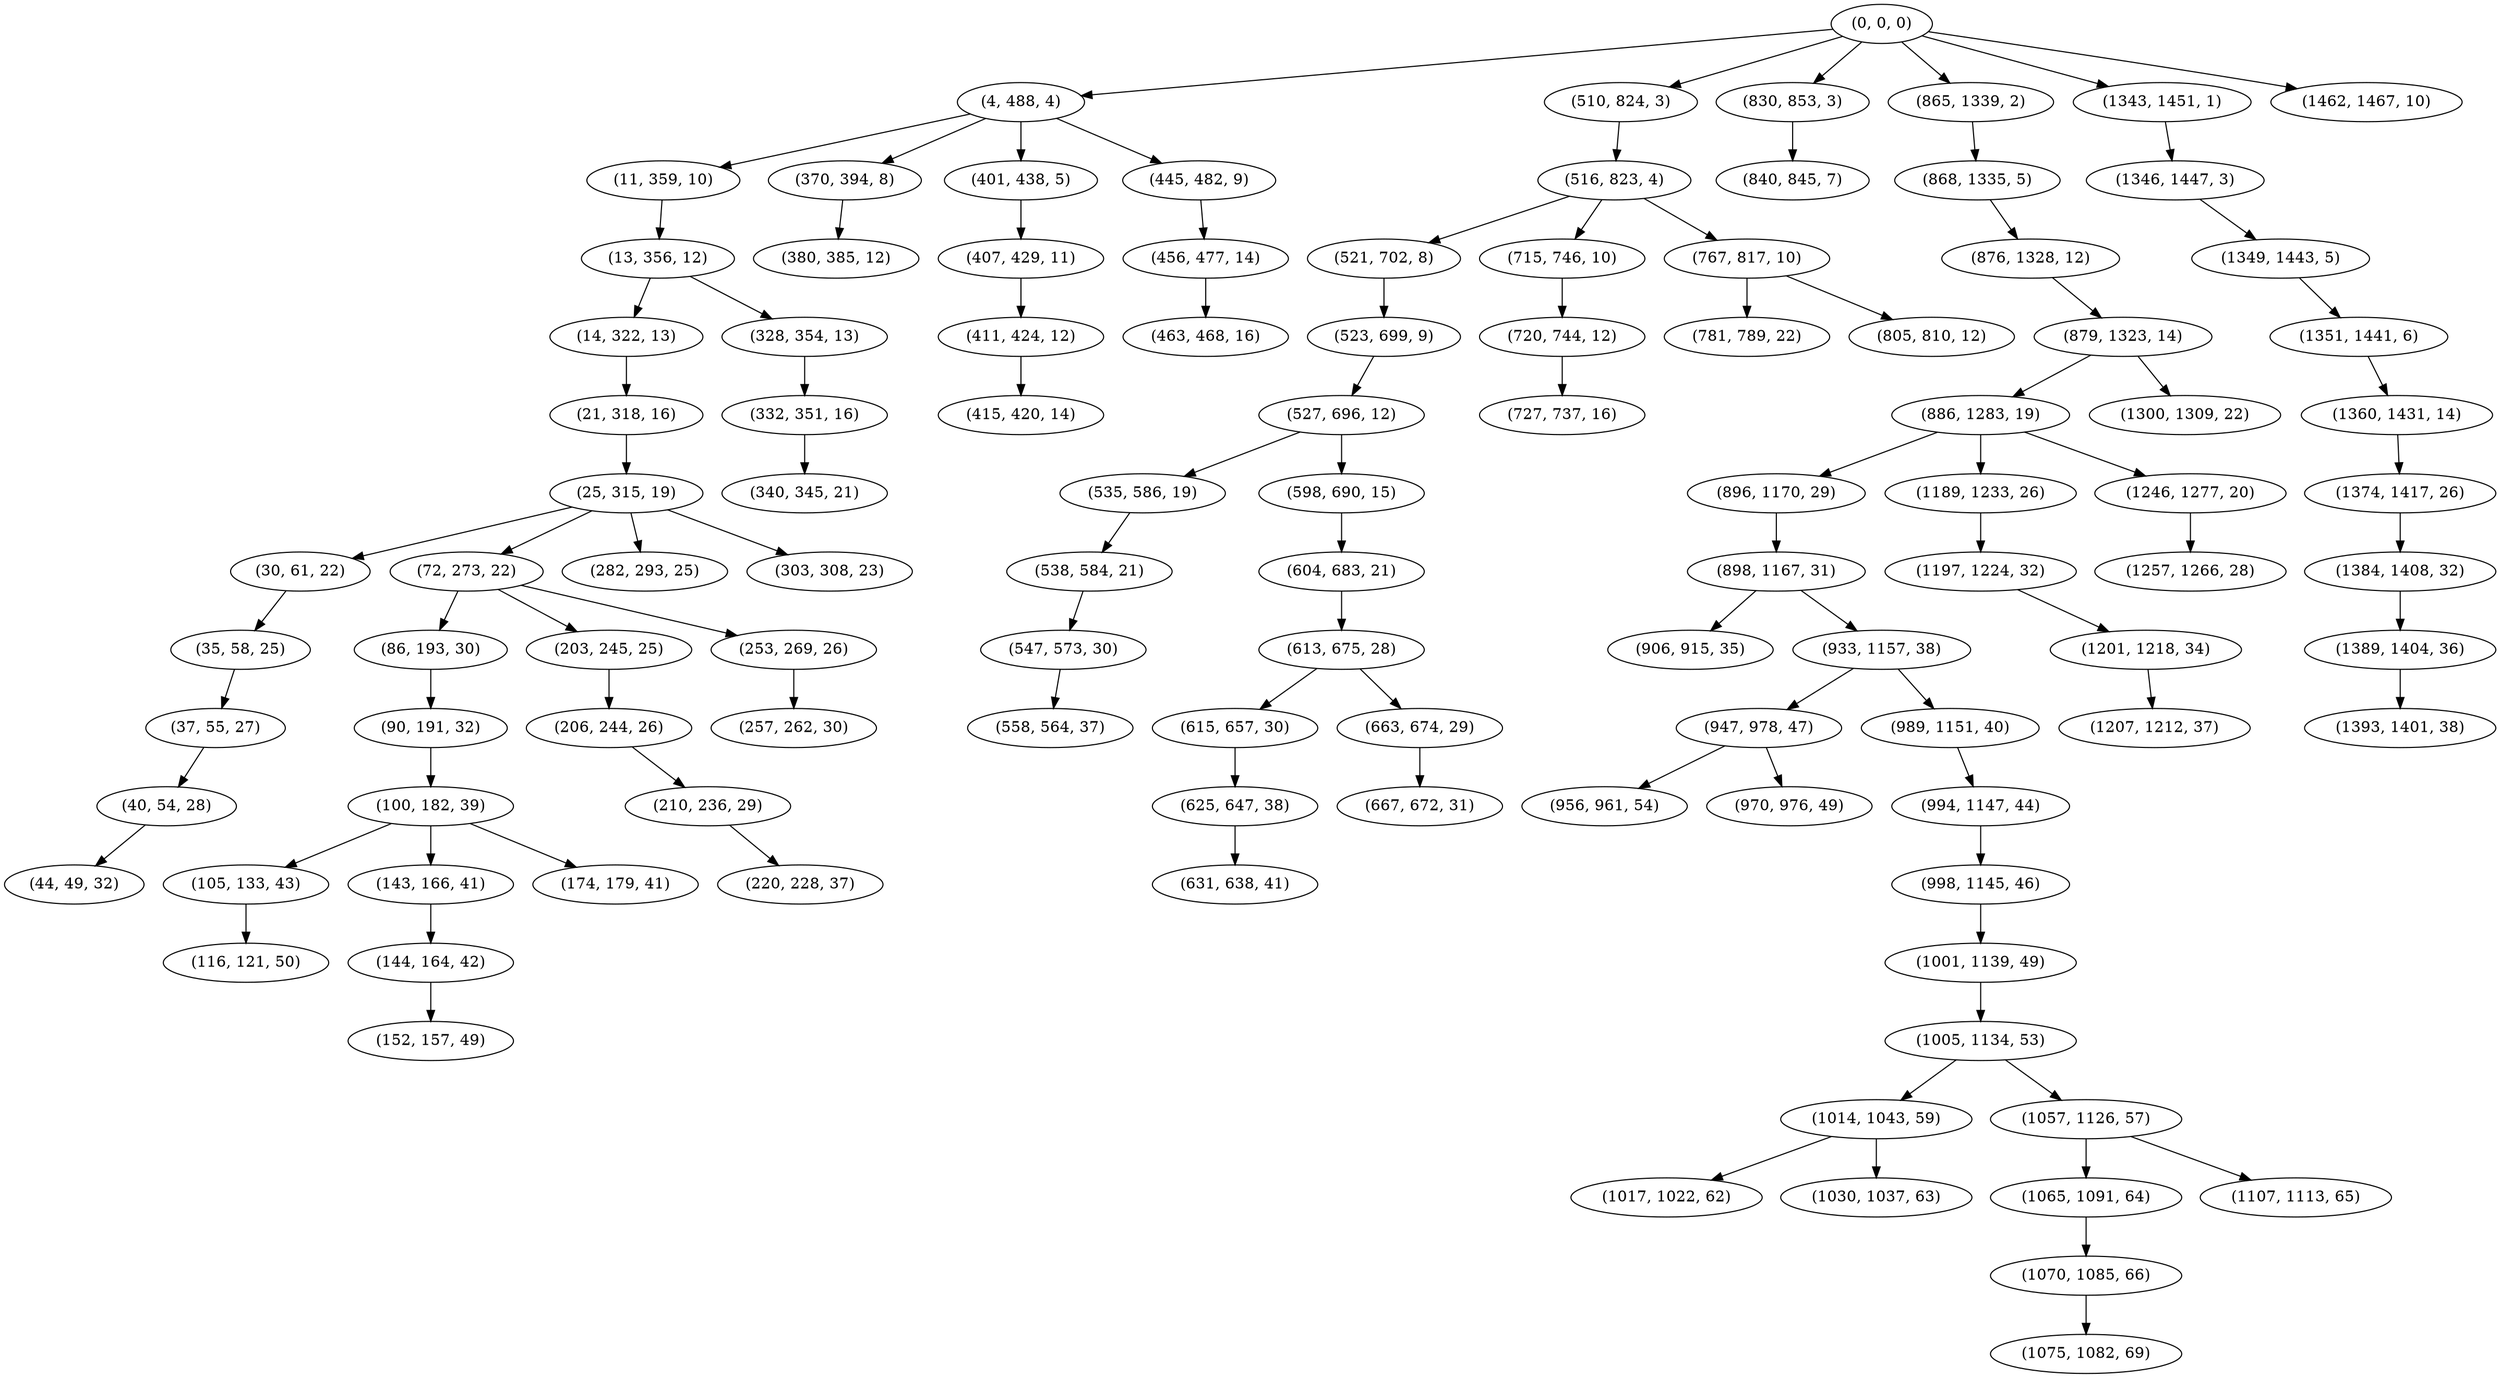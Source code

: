 digraph tree {
    "(0, 0, 0)";
    "(4, 488, 4)";
    "(11, 359, 10)";
    "(13, 356, 12)";
    "(14, 322, 13)";
    "(21, 318, 16)";
    "(25, 315, 19)";
    "(30, 61, 22)";
    "(35, 58, 25)";
    "(37, 55, 27)";
    "(40, 54, 28)";
    "(44, 49, 32)";
    "(72, 273, 22)";
    "(86, 193, 30)";
    "(90, 191, 32)";
    "(100, 182, 39)";
    "(105, 133, 43)";
    "(116, 121, 50)";
    "(143, 166, 41)";
    "(144, 164, 42)";
    "(152, 157, 49)";
    "(174, 179, 41)";
    "(203, 245, 25)";
    "(206, 244, 26)";
    "(210, 236, 29)";
    "(220, 228, 37)";
    "(253, 269, 26)";
    "(257, 262, 30)";
    "(282, 293, 25)";
    "(303, 308, 23)";
    "(328, 354, 13)";
    "(332, 351, 16)";
    "(340, 345, 21)";
    "(370, 394, 8)";
    "(380, 385, 12)";
    "(401, 438, 5)";
    "(407, 429, 11)";
    "(411, 424, 12)";
    "(415, 420, 14)";
    "(445, 482, 9)";
    "(456, 477, 14)";
    "(463, 468, 16)";
    "(510, 824, 3)";
    "(516, 823, 4)";
    "(521, 702, 8)";
    "(523, 699, 9)";
    "(527, 696, 12)";
    "(535, 586, 19)";
    "(538, 584, 21)";
    "(547, 573, 30)";
    "(558, 564, 37)";
    "(598, 690, 15)";
    "(604, 683, 21)";
    "(613, 675, 28)";
    "(615, 657, 30)";
    "(625, 647, 38)";
    "(631, 638, 41)";
    "(663, 674, 29)";
    "(667, 672, 31)";
    "(715, 746, 10)";
    "(720, 744, 12)";
    "(727, 737, 16)";
    "(767, 817, 10)";
    "(781, 789, 22)";
    "(805, 810, 12)";
    "(830, 853, 3)";
    "(840, 845, 7)";
    "(865, 1339, 2)";
    "(868, 1335, 5)";
    "(876, 1328, 12)";
    "(879, 1323, 14)";
    "(886, 1283, 19)";
    "(896, 1170, 29)";
    "(898, 1167, 31)";
    "(906, 915, 35)";
    "(933, 1157, 38)";
    "(947, 978, 47)";
    "(956, 961, 54)";
    "(970, 976, 49)";
    "(989, 1151, 40)";
    "(994, 1147, 44)";
    "(998, 1145, 46)";
    "(1001, 1139, 49)";
    "(1005, 1134, 53)";
    "(1014, 1043, 59)";
    "(1017, 1022, 62)";
    "(1030, 1037, 63)";
    "(1057, 1126, 57)";
    "(1065, 1091, 64)";
    "(1070, 1085, 66)";
    "(1075, 1082, 69)";
    "(1107, 1113, 65)";
    "(1189, 1233, 26)";
    "(1197, 1224, 32)";
    "(1201, 1218, 34)";
    "(1207, 1212, 37)";
    "(1246, 1277, 20)";
    "(1257, 1266, 28)";
    "(1300, 1309, 22)";
    "(1343, 1451, 1)";
    "(1346, 1447, 3)";
    "(1349, 1443, 5)";
    "(1351, 1441, 6)";
    "(1360, 1431, 14)";
    "(1374, 1417, 26)";
    "(1384, 1408, 32)";
    "(1389, 1404, 36)";
    "(1393, 1401, 38)";
    "(1462, 1467, 10)";
    "(0, 0, 0)" -> "(4, 488, 4)";
    "(0, 0, 0)" -> "(510, 824, 3)";
    "(0, 0, 0)" -> "(830, 853, 3)";
    "(0, 0, 0)" -> "(865, 1339, 2)";
    "(0, 0, 0)" -> "(1343, 1451, 1)";
    "(0, 0, 0)" -> "(1462, 1467, 10)";
    "(4, 488, 4)" -> "(11, 359, 10)";
    "(4, 488, 4)" -> "(370, 394, 8)";
    "(4, 488, 4)" -> "(401, 438, 5)";
    "(4, 488, 4)" -> "(445, 482, 9)";
    "(11, 359, 10)" -> "(13, 356, 12)";
    "(13, 356, 12)" -> "(14, 322, 13)";
    "(13, 356, 12)" -> "(328, 354, 13)";
    "(14, 322, 13)" -> "(21, 318, 16)";
    "(21, 318, 16)" -> "(25, 315, 19)";
    "(25, 315, 19)" -> "(30, 61, 22)";
    "(25, 315, 19)" -> "(72, 273, 22)";
    "(25, 315, 19)" -> "(282, 293, 25)";
    "(25, 315, 19)" -> "(303, 308, 23)";
    "(30, 61, 22)" -> "(35, 58, 25)";
    "(35, 58, 25)" -> "(37, 55, 27)";
    "(37, 55, 27)" -> "(40, 54, 28)";
    "(40, 54, 28)" -> "(44, 49, 32)";
    "(72, 273, 22)" -> "(86, 193, 30)";
    "(72, 273, 22)" -> "(203, 245, 25)";
    "(72, 273, 22)" -> "(253, 269, 26)";
    "(86, 193, 30)" -> "(90, 191, 32)";
    "(90, 191, 32)" -> "(100, 182, 39)";
    "(100, 182, 39)" -> "(105, 133, 43)";
    "(100, 182, 39)" -> "(143, 166, 41)";
    "(100, 182, 39)" -> "(174, 179, 41)";
    "(105, 133, 43)" -> "(116, 121, 50)";
    "(143, 166, 41)" -> "(144, 164, 42)";
    "(144, 164, 42)" -> "(152, 157, 49)";
    "(203, 245, 25)" -> "(206, 244, 26)";
    "(206, 244, 26)" -> "(210, 236, 29)";
    "(210, 236, 29)" -> "(220, 228, 37)";
    "(253, 269, 26)" -> "(257, 262, 30)";
    "(328, 354, 13)" -> "(332, 351, 16)";
    "(332, 351, 16)" -> "(340, 345, 21)";
    "(370, 394, 8)" -> "(380, 385, 12)";
    "(401, 438, 5)" -> "(407, 429, 11)";
    "(407, 429, 11)" -> "(411, 424, 12)";
    "(411, 424, 12)" -> "(415, 420, 14)";
    "(445, 482, 9)" -> "(456, 477, 14)";
    "(456, 477, 14)" -> "(463, 468, 16)";
    "(510, 824, 3)" -> "(516, 823, 4)";
    "(516, 823, 4)" -> "(521, 702, 8)";
    "(516, 823, 4)" -> "(715, 746, 10)";
    "(516, 823, 4)" -> "(767, 817, 10)";
    "(521, 702, 8)" -> "(523, 699, 9)";
    "(523, 699, 9)" -> "(527, 696, 12)";
    "(527, 696, 12)" -> "(535, 586, 19)";
    "(527, 696, 12)" -> "(598, 690, 15)";
    "(535, 586, 19)" -> "(538, 584, 21)";
    "(538, 584, 21)" -> "(547, 573, 30)";
    "(547, 573, 30)" -> "(558, 564, 37)";
    "(598, 690, 15)" -> "(604, 683, 21)";
    "(604, 683, 21)" -> "(613, 675, 28)";
    "(613, 675, 28)" -> "(615, 657, 30)";
    "(613, 675, 28)" -> "(663, 674, 29)";
    "(615, 657, 30)" -> "(625, 647, 38)";
    "(625, 647, 38)" -> "(631, 638, 41)";
    "(663, 674, 29)" -> "(667, 672, 31)";
    "(715, 746, 10)" -> "(720, 744, 12)";
    "(720, 744, 12)" -> "(727, 737, 16)";
    "(767, 817, 10)" -> "(781, 789, 22)";
    "(767, 817, 10)" -> "(805, 810, 12)";
    "(830, 853, 3)" -> "(840, 845, 7)";
    "(865, 1339, 2)" -> "(868, 1335, 5)";
    "(868, 1335, 5)" -> "(876, 1328, 12)";
    "(876, 1328, 12)" -> "(879, 1323, 14)";
    "(879, 1323, 14)" -> "(886, 1283, 19)";
    "(879, 1323, 14)" -> "(1300, 1309, 22)";
    "(886, 1283, 19)" -> "(896, 1170, 29)";
    "(886, 1283, 19)" -> "(1189, 1233, 26)";
    "(886, 1283, 19)" -> "(1246, 1277, 20)";
    "(896, 1170, 29)" -> "(898, 1167, 31)";
    "(898, 1167, 31)" -> "(906, 915, 35)";
    "(898, 1167, 31)" -> "(933, 1157, 38)";
    "(933, 1157, 38)" -> "(947, 978, 47)";
    "(933, 1157, 38)" -> "(989, 1151, 40)";
    "(947, 978, 47)" -> "(956, 961, 54)";
    "(947, 978, 47)" -> "(970, 976, 49)";
    "(989, 1151, 40)" -> "(994, 1147, 44)";
    "(994, 1147, 44)" -> "(998, 1145, 46)";
    "(998, 1145, 46)" -> "(1001, 1139, 49)";
    "(1001, 1139, 49)" -> "(1005, 1134, 53)";
    "(1005, 1134, 53)" -> "(1014, 1043, 59)";
    "(1005, 1134, 53)" -> "(1057, 1126, 57)";
    "(1014, 1043, 59)" -> "(1017, 1022, 62)";
    "(1014, 1043, 59)" -> "(1030, 1037, 63)";
    "(1057, 1126, 57)" -> "(1065, 1091, 64)";
    "(1057, 1126, 57)" -> "(1107, 1113, 65)";
    "(1065, 1091, 64)" -> "(1070, 1085, 66)";
    "(1070, 1085, 66)" -> "(1075, 1082, 69)";
    "(1189, 1233, 26)" -> "(1197, 1224, 32)";
    "(1197, 1224, 32)" -> "(1201, 1218, 34)";
    "(1201, 1218, 34)" -> "(1207, 1212, 37)";
    "(1246, 1277, 20)" -> "(1257, 1266, 28)";
    "(1343, 1451, 1)" -> "(1346, 1447, 3)";
    "(1346, 1447, 3)" -> "(1349, 1443, 5)";
    "(1349, 1443, 5)" -> "(1351, 1441, 6)";
    "(1351, 1441, 6)" -> "(1360, 1431, 14)";
    "(1360, 1431, 14)" -> "(1374, 1417, 26)";
    "(1374, 1417, 26)" -> "(1384, 1408, 32)";
    "(1384, 1408, 32)" -> "(1389, 1404, 36)";
    "(1389, 1404, 36)" -> "(1393, 1401, 38)";
}
